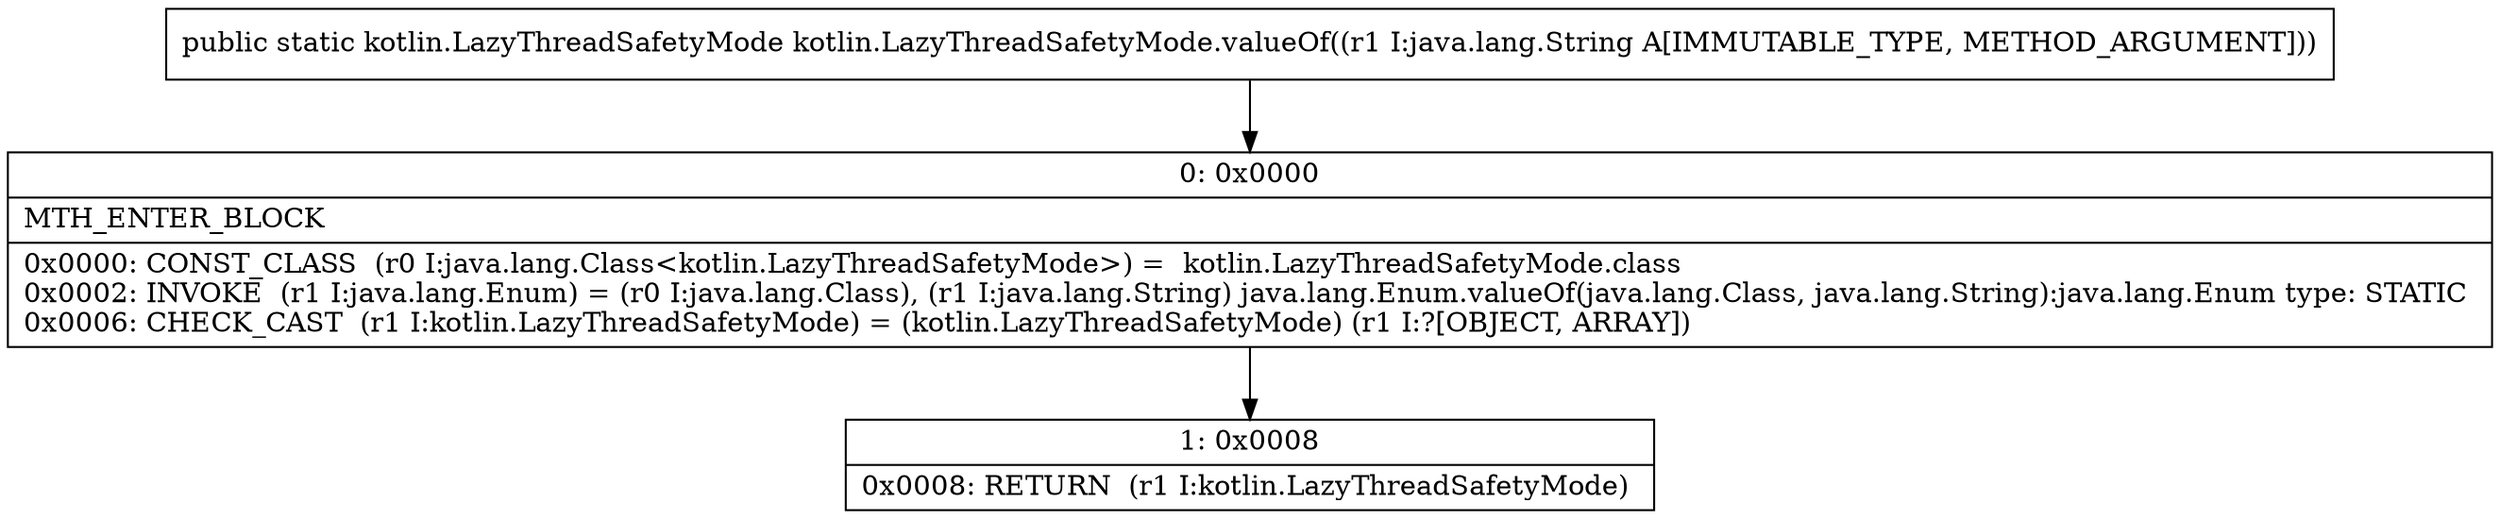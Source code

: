 digraph "CFG forkotlin.LazyThreadSafetyMode.valueOf(Ljava\/lang\/String;)Lkotlin\/LazyThreadSafetyMode;" {
Node_0 [shape=record,label="{0\:\ 0x0000|MTH_ENTER_BLOCK\l|0x0000: CONST_CLASS  (r0 I:java.lang.Class\<kotlin.LazyThreadSafetyMode\>) =  kotlin.LazyThreadSafetyMode.class \l0x0002: INVOKE  (r1 I:java.lang.Enum) = (r0 I:java.lang.Class), (r1 I:java.lang.String) java.lang.Enum.valueOf(java.lang.Class, java.lang.String):java.lang.Enum type: STATIC \l0x0006: CHECK_CAST  (r1 I:kotlin.LazyThreadSafetyMode) = (kotlin.LazyThreadSafetyMode) (r1 I:?[OBJECT, ARRAY]) \l}"];
Node_1 [shape=record,label="{1\:\ 0x0008|0x0008: RETURN  (r1 I:kotlin.LazyThreadSafetyMode) \l}"];
MethodNode[shape=record,label="{public static kotlin.LazyThreadSafetyMode kotlin.LazyThreadSafetyMode.valueOf((r1 I:java.lang.String A[IMMUTABLE_TYPE, METHOD_ARGUMENT])) }"];
MethodNode -> Node_0;
Node_0 -> Node_1;
}

